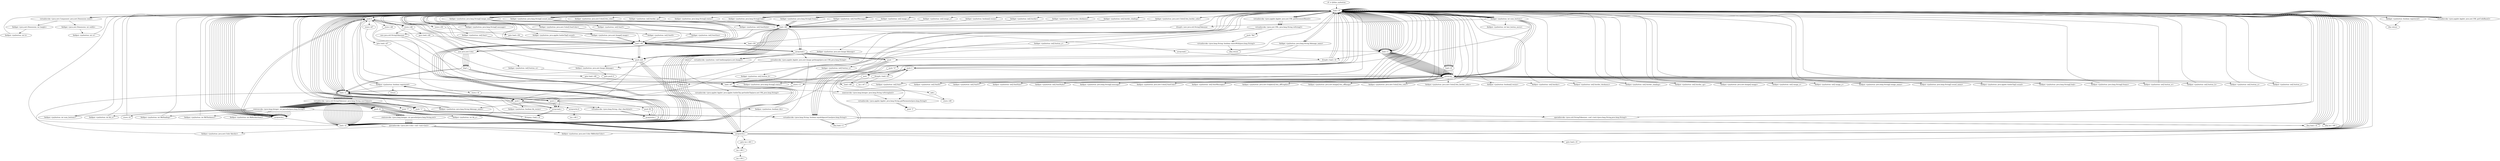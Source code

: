 digraph "" {
    "r0 := @this: joybutton"
    "load.r r0"
    "r0 := @this: joybutton"->"load.r r0";
    "load.r r0"->"load.r r0";
    "virtualinvoke <java.awt.Component: java.awt.Dimension size()>"
    "load.r r0"->"virtualinvoke <java.awt.Component: java.awt.Dimension size()>";
    "fieldget <java.awt.Dimension: int width>"
    "virtualinvoke <java.awt.Component: java.awt.Dimension size()>"->"fieldget <java.awt.Dimension: int width>";
    "fieldput <joybutton: int w>"
    "fieldget <java.awt.Dimension: int width>"->"fieldput <joybutton: int w>";
    "fieldput <joybutton: int w>"->"load.r r0";
    "load.r r0"->"load.r r0";
    "load.r r0"->"virtualinvoke <java.awt.Component: java.awt.Dimension size()>";
    "fieldget <java.awt.Dimension: int height>"
    "virtualinvoke <java.awt.Component: java.awt.Dimension size()>"->"fieldget <java.awt.Dimension: int height>";
    "fieldput <joybutton: int h>"
    "fieldget <java.awt.Dimension: int height>"->"fieldput <joybutton: int h>";
    "fieldput <joybutton: int h>"->"load.r r0";
    "push 0"
    "load.r r0"->"push 0";
    "fieldput <joybutton: boolean registered>"
    "push 0"->"fieldput <joybutton: boolean registered>";
    "fieldput <joybutton: boolean registered>"->"push 0";
    "store.i i46"
    "push 0"->"store.i i46";
    "new java.util.StringTokenizer"
    "store.i i46"->"new java.util.StringTokenizer";
    "store.r i1"
    "new java.util.StringTokenizer"->"store.r i1";
    "load.r i1"
    "store.r i1"->"load.r i1";
    "load.r i1"->"load.r r0";
    "push \"G\""
    "load.r r0"->"push \"G\"";
    "virtualinvoke <java.applet.Applet: java.lang.String getParameter(java.lang.String)>"
    "push \"G\""->"virtualinvoke <java.applet.Applet: java.lang.String getParameter(java.lang.String)>";
    "push \"|\""
    "virtualinvoke <java.applet.Applet: java.lang.String getParameter(java.lang.String)>"->"push \"|\"";
    "specialinvoke <java.util.StringTokenizer: void <init>(java.lang.String,java.lang.String)>"
    "push \"|\""->"specialinvoke <java.util.StringTokenizer: void <init>(java.lang.String,java.lang.String)>";
    "specialinvoke <java.util.StringTokenizer: void <init>(java.lang.String,java.lang.String)>"->"load.r r0";
    "load.r r0"->"load.r i1";
    "virtualinvoke <java.util.StringTokenizer: java.lang.String nextToken()>"
    "load.r i1"->"virtualinvoke <java.util.StringTokenizer: java.lang.String nextToken()>";
    "staticinvoke <java.lang.Integer: int parseInt(java.lang.String)>"
    "virtualinvoke <java.util.StringTokenizer: java.lang.String nextToken()>"->"staticinvoke <java.lang.Integer: int parseInt(java.lang.String)>";
    "fieldput <joybutton: int num_buttons>"
    "staticinvoke <java.lang.Integer: int parseInt(java.lang.String)>"->"fieldput <joybutton: int num_buttons>";
    "fieldput <joybutton: int num_buttons>"->"load.r r0";
    "load.r r0"->"load.r i1";
    "load.r i1"->"virtualinvoke <java.util.StringTokenizer: java.lang.String nextToken()>";
    "fieldput <joybutton: java.lang.String bkimage_name>"
    "virtualinvoke <java.util.StringTokenizer: java.lang.String nextToken()>"->"fieldput <joybutton: java.lang.String bkimage_name>";
    "fieldput <joybutton: java.lang.String bkimage_name>"->"load.r r0";
    "new java.awt.Color"
    "load.r r0"->"new java.awt.Color";
    "dup1.r"
    "new java.awt.Color"->"dup1.r";
    "dup1.r"->"load.r i1";
    "load.r i1"->"virtualinvoke <java.util.StringTokenizer: java.lang.String nextToken()>";
    "push 16"
    "virtualinvoke <java.util.StringTokenizer: java.lang.String nextToken()>"->"push 16";
    "staticinvoke <java.lang.Integer: int parseInt(java.lang.String,int)>"
    "push 16"->"staticinvoke <java.lang.Integer: int parseInt(java.lang.String,int)>";
    "specialinvoke <java.awt.Color: void <init>(int)>"
    "staticinvoke <java.lang.Integer: int parseInt(java.lang.String,int)>"->"specialinvoke <java.awt.Color: void <init>(int)>";
    "fieldput <joybutton: java.awt.Color bkcolor>"
    "specialinvoke <java.awt.Color: void <init>(int)>"->"fieldput <joybutton: java.awt.Color bkcolor>";
    "fieldput <joybutton: java.awt.Color bkcolor>"->"load.r i1";
    "load.r i1"->"virtualinvoke <java.util.StringTokenizer: java.lang.String nextToken()>";
    "push \"1\""
    "virtualinvoke <java.util.StringTokenizer: java.lang.String nextToken()>"->"push \"1\"";
    "virtualinvoke <java.lang.String: boolean equalsIgnoreCase(java.lang.String)>"
    "push \"1\""->"virtualinvoke <java.lang.String: boolean equalsIgnoreCase(java.lang.String)>";
    "ifeq load.r i1"
    "virtualinvoke <java.lang.String: boolean equalsIgnoreCase(java.lang.String)>"->"ifeq load.r i1";
    "ifeq load.r i1"->"load.r r0";
    "push 1"
    "load.r r0"->"push 1";
    "fieldput <joybutton: boolean bk_resize>"
    "push 1"->"fieldput <joybutton: boolean bk_resize>";
    "fieldput <joybutton: boolean bk_resize>"->"load.r i1";
    "load.r i1"->"virtualinvoke <java.util.StringTokenizer: java.lang.String nextToken()>";
    "virtualinvoke <java.util.StringTokenizer: java.lang.String nextToken()>"->"push \"1\"";
    "push \"1\""->"virtualinvoke <java.lang.String: boolean equalsIgnoreCase(java.lang.String)>";
    "ifeq load.r r0"
    "virtualinvoke <java.lang.String: boolean equalsIgnoreCase(java.lang.String)>"->"ifeq load.r r0";
    "ifeq load.r r0"->"load.r r0";
    "load.r r0"->"push 1";
    "fieldput <joybutton: boolean tile>"
    "push 1"->"fieldput <joybutton: boolean tile>";
    "fieldput <joybutton: boolean tile>"->"load.r r0";
    "load.r r0"->"load.r i1";
    "load.r i1"->"virtualinvoke <java.util.StringTokenizer: java.lang.String nextToken()>";
    "virtualinvoke <java.util.StringTokenizer: java.lang.String nextToken()>"->"staticinvoke <java.lang.Integer: int parseInt(java.lang.String)>";
    "fieldput <joybutton: int bk_x>"
    "staticinvoke <java.lang.Integer: int parseInt(java.lang.String)>"->"fieldput <joybutton: int bk_x>";
    "fieldput <joybutton: int bk_x>"->"load.r r0";
    "load.r r0"->"load.r i1";
    "load.r i1"->"virtualinvoke <java.util.StringTokenizer: java.lang.String nextToken()>";
    "virtualinvoke <java.util.StringTokenizer: java.lang.String nextToken()>"->"staticinvoke <java.lang.Integer: int parseInt(java.lang.String)>";
    "fieldput <joybutton: int bk_y>"
    "staticinvoke <java.lang.Integer: int parseInt(java.lang.String)>"->"fieldput <joybutton: int bk_y>";
    "fieldput <joybutton: int bk_y>"->"load.r i1";
    "load.r i1"->"virtualinvoke <java.util.StringTokenizer: java.lang.String nextToken()>";
    "push \"7\""
    "virtualinvoke <java.util.StringTokenizer: java.lang.String nextToken()>"->"push \"7\"";
    "push \"7\""->"virtualinvoke <java.lang.String: boolean equalsIgnoreCase(java.lang.String)>";
    "virtualinvoke <java.lang.String: boolean equalsIgnoreCase(java.lang.String)>"->"ifeq load.r i1";
    "ifeq load.r i1"->"load.r r0";
    "load.r r0"->"push 1";
    "push 1"->"fieldput <joybutton: boolean registered>";
    "fieldput <joybutton: boolean registered>"->"load.r i1";
    "load.r i1"->"virtualinvoke <java.util.StringTokenizer: java.lang.String nextToken()>";
    "virtualinvoke <java.util.StringTokenizer: java.lang.String nextToken()>"->"staticinvoke <java.lang.Integer: int parseInt(java.lang.String)>";
    "store.i i0"
    "staticinvoke <java.lang.Integer: int parseInt(java.lang.String)>"->"store.i i0";
    "store.i i0"->"load.r r0";
    "load.r r0"->"load.r i1";
    "load.r i1"->"virtualinvoke <java.util.StringTokenizer: java.lang.String nextToken()>";
    "virtualinvoke <java.util.StringTokenizer: java.lang.String nextToken()>"->"staticinvoke <java.lang.Integer: int parseInt(java.lang.String)>";
    "fieldput <joybutton: int BkShading>"
    "staticinvoke <java.lang.Integer: int parseInt(java.lang.String)>"->"fieldput <joybutton: int BkShading>";
    "fieldput <joybutton: int BkShading>"->"load.r r0";
    "load.r r0"->"load.r i1";
    "load.r i1"->"virtualinvoke <java.util.StringTokenizer: java.lang.String nextToken()>";
    "virtualinvoke <java.util.StringTokenizer: java.lang.String nextToken()>"->"staticinvoke <java.lang.Integer: int parseInt(java.lang.String)>";
    "fieldput <joybutton: int BkThickness>"
    "staticinvoke <java.lang.Integer: int parseInt(java.lang.String)>"->"fieldput <joybutton: int BkThickness>";
    "fieldput <joybutton: int BkThickness>"->"load.r r0";
    "load.r r0"->"new java.awt.Color";
    "new java.awt.Color"->"dup1.r";
    "dup1.r"->"load.r i1";
    "load.r i1"->"virtualinvoke <java.util.StringTokenizer: java.lang.String nextToken()>";
    "virtualinvoke <java.util.StringTokenizer: java.lang.String nextToken()>"->"push 16";
    "push 16"->"staticinvoke <java.lang.Integer: int parseInt(java.lang.String,int)>";
    "staticinvoke <java.lang.Integer: int parseInt(java.lang.String,int)>"->"specialinvoke <java.awt.Color: void <init>(int)>";
    "fieldput <joybutton: java.awt.Color BkBorderColor>"
    "specialinvoke <java.awt.Color: void <init>(int)>"->"fieldput <joybutton: java.awt.Color BkBorderColor>";
    "fieldput <joybutton: java.awt.Color BkBorderColor>"->"load.r r0";
    "load.r r0"->"load.r i1";
    "load.r i1"->"virtualinvoke <java.util.StringTokenizer: java.lang.String nextToken()>";
    "virtualinvoke <java.util.StringTokenizer: java.lang.String nextToken()>"->"staticinvoke <java.lang.Integer: int parseInt(java.lang.String)>";
    "fieldput <joybutton: int BkBorderState>"
    "staticinvoke <java.lang.Integer: int parseInt(java.lang.String)>"->"fieldput <joybutton: int BkBorderState>";
    "fieldput <joybutton: int BkBorderState>"->"load.r r0";
    "fieldget <joybutton: int num_buttons>"
    "load.r r0"->"fieldget <joybutton: int num_buttons>";
    "push 3"
    "fieldget <joybutton: int num_buttons>"->"push 3";
    "mul.i"
    "push 3"->"mul.i";
    "store.i i1"
    "mul.i"->"store.i i1";
    "store.i i1"->"load.r r0";
    "load.i i0"
    "load.r r0"->"load.i i0";
    "newarray"
    "load.i i0"->"newarray";
    "fieldput <joybutton: int[] font>"
    "newarray"->"fieldput <joybutton: int[] font>";
    "fieldput <joybutton: int[] font>"->"load.r r0";
    "load.r r0"->"load.i i0";
    "load.i i0"->"newarray";
    "fieldput <joybutton: int[] fontX>"
    "newarray"->"fieldput <joybutton: int[] fontX>";
    "fieldput <joybutton: int[] fontX>"->"load.r r0";
    "load.r r0"->"load.i i0";
    "load.i i0"->"newarray";
    "fieldput <joybutton: int[] fontY>"
    "newarray"->"fieldput <joybutton: int[] fontY>";
    "fieldput <joybutton: int[] fontY>"->"load.r r0";
    "load.r r0"->"load.i i0";
    "load.i i0"->"newarray";
    "fieldput <joybutton: int[] fontSize>"
    "newarray"->"fieldput <joybutton: int[] fontSize>";
    "fieldput <joybutton: int[] fontSize>"->"load.r r0";
    "load.r r0"->"load.i i0";
    "load.i i0"->"newarray";
    "fieldput <joybutton: int[] fontStyle>"
    "newarray"->"fieldput <joybutton: int[] fontStyle>";
    "fieldput <joybutton: int[] fontStyle>"->"load.r r0";
    "load.r r0"->"load.i i0";
    "load.i i0"->"newarray";
    "fieldput <joybutton: java.lang.String[] message>"
    "newarray"->"fieldput <joybutton: java.lang.String[] message>";
    "fieldput <joybutton: java.lang.String[] message>"->"load.r r0";
    "load.r r0"->"load.i i0";
    "load.i i0"->"newarray";
    "fieldput <joybutton: java.awt.Color[] fontColor>"
    "newarray"->"fieldput <joybutton: java.awt.Color[] fontColor>";
    "fieldput <joybutton: java.awt.Color[] fontColor>"->"load.r r0";
    "load.i i1"
    "load.r r0"->"load.i i1";
    "load.i i1"->"newarray";
    "fieldput <joybutton: int[] fontMessages>"
    "newarray"->"fieldput <joybutton: int[] fontMessages>";
    "fieldput <joybutton: int[] fontMessages>"->"load.r r0";
    "load.r r0"->"load.r r0";
    "load.r r0"->"fieldget <joybutton: int num_buttons>";
    "fieldput <joybutton: int last_button_move>"
    "fieldget <joybutton: int num_buttons>"->"fieldput <joybutton: int last_button_move>";
    "fieldput <joybutton: int last_button_move>"->"load.r r0";
    "load.r r0"->"load.i i1";
    "load.i i1"->"newarray";
    "fieldput <joybutton: java.awt.Graphics[] btn_offGraphics>"
    "newarray"->"fieldput <joybutton: java.awt.Graphics[] btn_offGraphics>";
    "fieldput <joybutton: java.awt.Graphics[] btn_offGraphics>"->"load.r r0";
    "load.r r0"->"load.i i1";
    "load.i i1"->"newarray";
    "fieldput <joybutton: java.awt.Image[] btn_offImage>"
    "newarray"->"fieldput <joybutton: java.awt.Image[] btn_offImage>";
    "fieldput <joybutton: java.awt.Image[] btn_offImage>"->"load.r r0";
    "load.r r0"->"load.i i1";
    "load.i i1"->"newarray";
    "fieldput <joybutton: java.awt.Color[] btn_color>"
    "newarray"->"fieldput <joybutton: java.awt.Color[] btn_color>";
    "fieldput <joybutton: java.awt.Color[] btn_color>"->"load.r r0";
    "load.r r0"->"load.i i1";
    "load.i i1"->"newarray";
    "fieldput <joybutton: java.awt.Color[] btn_border_color>"
    "newarray"->"fieldput <joybutton: java.awt.Color[] btn_border_color>";
    "fieldput <joybutton: java.awt.Color[] btn_border_color>"->"load.r r0";
    "load.r r0"->"load.i i1";
    "load.i i1"->"newarray";
    "fieldput <joybutton: boolean[] resize>"
    "newarray"->"fieldput <joybutton: boolean[] resize>";
    "fieldput <joybutton: boolean[] resize>"->"load.r r0";
    "load.r r0"->"load.i i1";
    "load.i i1"->"newarray";
    "fieldput <joybutton: int[] border>"
    "newarray"->"fieldput <joybutton: int[] border>";
    "fieldput <joybutton: int[] border>"->"load.r r0";
    "load.r r0"->"load.i i1";
    "load.i i1"->"newarray";
    "fieldput <joybutton: int[] border_thickness>"
    "newarray"->"fieldput <joybutton: int[] border_thickness>";
    "fieldput <joybutton: int[] border_thickness>"->"load.r r0";
    "load.r r0"->"load.i i1";
    "load.i i1"->"newarray";
    "fieldput <joybutton: int[] border_shading>"
    "newarray"->"fieldput <joybutton: int[] border_shading>";
    "fieldput <joybutton: int[] border_shading>"->"load.r r0";
    "load.r r0"->"load.i i1";
    "load.i i1"->"newarray";
    "fieldput <joybutton: int[] border_up>"
    "newarray"->"fieldput <joybutton: int[] border_up>";
    "fieldput <joybutton: int[] border_up>"->"load.r r0";
    "load.r r0"->"load.i i1";
    "load.i i1"->"newarray";
    "fieldput <joybutton: java.awt.Image[] image>"
    "newarray"->"fieldput <joybutton: java.awt.Image[] image>";
    "fieldput <joybutton: java.awt.Image[] image>"->"load.r r0";
    "load.r r0"->"load.i i1";
    "load.i i1"->"newarray";
    "fieldput <joybutton: int[] image_x>"
    "newarray"->"fieldput <joybutton: int[] image_x>";
    "fieldput <joybutton: int[] image_x>"->"load.r r0";
    "load.r r0"->"load.i i1";
    "load.i i1"->"newarray";
    "fieldput <joybutton: int[] image_y>"
    "newarray"->"fieldput <joybutton: int[] image_y>";
    "fieldput <joybutton: int[] image_y>"->"load.r r0";
    "load.r r0"->"load.i i1";
    "load.i i1"->"newarray";
    "fieldput <joybutton: java.lang.String[] image_name>"
    "newarray"->"fieldput <joybutton: java.lang.String[] image_name>";
    "fieldput <joybutton: java.lang.String[] image_name>"->"load.r r0";
    "load.r r0"->"load.i i1";
    "load.i i1"->"newarray";
    "fieldput <joybutton: java.lang.String[] sound_name>"
    "newarray"->"fieldput <joybutton: java.lang.String[] sound_name>";
    "fieldput <joybutton: java.lang.String[] sound_name>"->"load.r r0";
    "load.r r0"->"load.i i1";
    "load.i i1"->"newarray";
    "fieldput <joybutton: java.applet.AudioClip[] sound>"
    "newarray"->"fieldput <joybutton: java.applet.AudioClip[] sound>";
    "fieldput <joybutton: java.applet.AudioClip[] sound>"->"load.r r0";
    "load.r r0"->"load.i i1";
    "load.i i1"->"newarray";
    "fieldput <joybutton: java.lang.String[] link>"
    "newarray"->"fieldput <joybutton: java.lang.String[] link>";
    "fieldput <joybutton: java.lang.String[] link>"->"load.r r0";
    "load.r r0"->"load.i i1";
    "load.i i1"->"newarray";
    "fieldput <joybutton: java.lang.String[] frame>"
    "newarray"->"fieldput <joybutton: java.lang.String[] frame>";
    "fieldput <joybutton: java.lang.String[] frame>"->"load.r r0";
    "load.r r0"->"load.r r0";
    "load.r r0"->"fieldget <joybutton: int num_buttons>";
    "fieldget <joybutton: int num_buttons>"->"newarray";
    "fieldput <joybutton: int[] button_w>"
    "newarray"->"fieldput <joybutton: int[] button_w>";
    "fieldput <joybutton: int[] button_w>"->"load.r r0";
    "load.r r0"->"load.r r0";
    "load.r r0"->"fieldget <joybutton: int num_buttons>";
    "fieldget <joybutton: int num_buttons>"->"newarray";
    "fieldput <joybutton: int[] button_h>"
    "newarray"->"fieldput <joybutton: int[] button_h>";
    "fieldput <joybutton: int[] button_h>"->"load.r r0";
    "load.r r0"->"load.r r0";
    "load.r r0"->"fieldget <joybutton: int num_buttons>";
    "fieldget <joybutton: int num_buttons>"->"newarray";
    "fieldput <joybutton: int[] button_x>"
    "newarray"->"fieldput <joybutton: int[] button_x>";
    "fieldput <joybutton: int[] button_x>"->"load.r r0";
    "load.r r0"->"load.r r0";
    "load.r r0"->"fieldget <joybutton: int num_buttons>";
    "fieldget <joybutton: int num_buttons>"->"newarray";
    "fieldput <joybutton: int[] button_y>"
    "newarray"->"fieldput <joybutton: int[] button_y>";
    "fieldput <joybutton: int[] button_y>"->"load.r r0";
    "load.r r0"->"load.i i1";
    "load.i i1"->"newarray";
    "fieldput <joybutton: java.lang.String[] status>"
    "newarray"->"fieldput <joybutton: java.lang.String[] status>";
    "fieldput <joybutton: java.lang.String[] status>"->"push 0";
    "store.i i47"
    "push 0"->"store.i i47";
    "goto load.i i47"
    "store.i i47"->"goto load.i i47";
    "load.i i47"
    "goto load.i i47"->"load.i i47";
    "load.i i47"->"load.r r0";
    "load.r r0"->"fieldget <joybutton: int num_buttons>";
    "ifcmplt.i new java.util.StringTokenizer"
    "fieldget <joybutton: int num_buttons>"->"ifcmplt.i new java.util.StringTokenizer";
    "ifcmplt.i new java.util.StringTokenizer"->"load.r r0";
    "fieldget <joybutton: java.lang.String bkimage_name>"
    "load.r r0"->"fieldget <joybutton: java.lang.String bkimage_name>";
    "push \" \""
    "fieldget <joybutton: java.lang.String bkimage_name>"->"push \" \"";
    "push \" \""->"virtualinvoke <java.lang.String: boolean equalsIgnoreCase(java.lang.String)>";
    "virtualinvoke <java.lang.String: boolean equalsIgnoreCase(java.lang.String)>"->"ifeq load.r r0";
    "ifeq load.r r0"->"load.r r0";
    "push null"
    "load.r r0"->"push null";
    "push null"->"fieldput <joybutton: java.lang.String bkimage_name>";
    "fieldput <joybutton: java.lang.String bkimage_name>"->"load.r r0";
    "load.r r0"->"push null";
    "fieldput <joybutton: java.awt.Image bkimage>"
    "push null"->"fieldput <joybutton: java.awt.Image bkimage>";
    "goto push 0"
    "fieldput <joybutton: java.awt.Image bkimage>"->"goto push 0";
    "goto push 0"->"push 0";
    "push 0"->"store.i i46";
    "goto load.i i46"
    "store.i i46"->"goto load.i i46";
    "load.i i46"
    "goto load.i i46"->"load.i i46";
    "load.i i46"->"load.i i1";
    "ifcmplt.i load.r r0"
    "load.i i1"->"ifcmplt.i load.r r0";
    "ifcmplt.i load.r r0"->"push 3";
    "push 3"->"newarray";
    "newarray"->"store.r i1";
    "store.r i1"->"load.r i1";
    "load.r i1"->"push 0";
    "push 0"->"load.r r0";
    "virtualinvoke <java.applet.Applet: java.net.URL getDocumentBase()>"
    "load.r r0"->"virtualinvoke <java.applet.Applet: java.net.URL getDocumentBase()>";
    "virtualinvoke <java.net.URL: java.lang.String toString()>"
    "virtualinvoke <java.applet.Applet: java.net.URL getDocumentBase()>"->"virtualinvoke <java.net.URL: java.lang.String toString()>";
    "virtualinvoke <java.net.URL: java.lang.String toString()>"->"push 1";
    "virtualinvoke <java.lang.String: char charAt(int)>"
    "push 1"->"virtualinvoke <java.lang.String: char charAt(int)>";
    "arraywrite.c"
    "virtualinvoke <java.lang.String: char charAt(int)>"->"arraywrite.c";
    "arraywrite.c"->"load.r i1";
    "load.r i1"->"push 1";
    "push 1"->"load.r r0";
    "load.r r0"->"virtualinvoke <java.applet.Applet: java.net.URL getDocumentBase()>";
    "virtualinvoke <java.applet.Applet: java.net.URL getDocumentBase()>"->"virtualinvoke <java.net.URL: java.lang.String toString()>";
    "push 2"
    "virtualinvoke <java.net.URL: java.lang.String toString()>"->"push 2";
    "push 2"->"virtualinvoke <java.lang.String: char charAt(int)>";
    "virtualinvoke <java.lang.String: char charAt(int)>"->"arraywrite.c";
    "arraywrite.c"->"load.r i1";
    "load.r i1"->"push 2";
    "push 58"
    "push 2"->"push 58";
    "push 58"->"arraywrite.c";
    "arraywrite.c"->"load.r i1";
    "load.r i1"->"push 0";
    "arrayread.c"
    "push 0"->"arrayread.c";
    "arrayread.c"->"load.r i1";
    "load.r i1"->"push 2";
    "push 2"->"arrayread.c";
    "ifcmpeq.c load.r r0"
    "arrayread.c"->"ifcmpeq.c load.r r0";
    "ifcmpeq.c load.r r0"->"load.r i1";
    "load.r i1"->"push 1";
    "push 1"->"arrayread.c";
    "arrayread.c"->"load.r i1";
    "load.r i1"->"push 2";
    "push 2"->"arrayread.c";
    "arrayread.c"->"ifcmpeq.c load.r r0";
    "ifcmpeq.c load.r r0"->"load.r r0";
    "load.r r0"->"virtualinvoke <java.applet.Applet: java.net.URL getDocumentBase()>";
    "virtualinvoke <java.applet.Applet: java.net.URL getDocumentBase()>"->"virtualinvoke <java.net.URL: java.lang.String toString()>";
    "push \"file\""
    "virtualinvoke <java.net.URL: java.lang.String toString()>"->"push \"file\"";
    "virtualinvoke <java.lang.String: boolean startsWith(java.lang.String)>"
    "push \"file\""->"virtualinvoke <java.lang.String: boolean startsWith(java.lang.String)>";
    "ifeq return"
    "virtualinvoke <java.lang.String: boolean startsWith(java.lang.String)>"->"ifeq return";
    "ifeq return"->"load.r r0";
    "fieldget <joybutton: boolean registered>"
    "load.r r0"->"fieldget <joybutton: boolean registered>";
    "ifne return"
    "fieldget <joybutton: boolean registered>"->"ifne return";
    "ifne return"->"load.r r0";
    "load.r r0"->"push 1";
    "push 1"->"fieldput <joybutton: boolean registered>";
    "return"
    "fieldput <joybutton: boolean registered>"->"return";
    "ifcmplt.i load.r r0"->"load.r r0";
    "fieldget <joybutton: java.lang.String[] image_name>"
    "load.r r0"->"fieldget <joybutton: java.lang.String[] image_name>";
    "fieldget <joybutton: java.lang.String[] image_name>"->"load.i i46";
    "arrayread.r"
    "load.i i46"->"arrayread.r";
    "arrayread.r"->"push \" \"";
    "push \" \""->"virtualinvoke <java.lang.String: boolean equalsIgnoreCase(java.lang.String)>";
    "virtualinvoke <java.lang.String: boolean equalsIgnoreCase(java.lang.String)>"->"ifeq load.r r0";
    "ifeq load.r r0"->"load.r r0";
    "load.r r0"->"fieldget <joybutton: java.lang.String[] image_name>";
    "fieldget <joybutton: java.lang.String[] image_name>"->"load.i i46";
    "load.i i46"->"push null";
    "arraywrite.r"
    "push null"->"arraywrite.r";
    "goto load.r r0"
    "arraywrite.r"->"goto load.r r0";
    "goto load.r r0"->"load.r r0";
    "fieldget <joybutton: java.lang.String[] sound_name>"
    "load.r r0"->"fieldget <joybutton: java.lang.String[] sound_name>";
    "fieldget <joybutton: java.lang.String[] sound_name>"->"load.i i46";
    "load.i i46"->"arrayread.r";
    "arrayread.r"->"push \" \"";
    "push \" \""->"virtualinvoke <java.lang.String: boolean equalsIgnoreCase(java.lang.String)>";
    "virtualinvoke <java.lang.String: boolean equalsIgnoreCase(java.lang.String)>"->"ifeq load.r r0";
    "ifeq load.r r0"->"load.r r0";
    "load.r r0"->"fieldget <joybutton: java.lang.String[] sound_name>";
    "fieldget <joybutton: java.lang.String[] sound_name>"->"load.i i46";
    "load.i i46"->"push null";
    "push null"->"arraywrite.r";
    "goto inc.i i46 1"
    "arraywrite.r"->"goto inc.i i46 1";
    "inc.i i46 1"
    "goto inc.i i46 1"->"inc.i i46 1";
    "ifeq load.r r0"->"load.r r0";
    "fieldget <joybutton: java.applet.AudioClip[] sound>"
    "load.r r0"->"fieldget <joybutton: java.applet.AudioClip[] sound>";
    "fieldget <joybutton: java.applet.AudioClip[] sound>"->"load.i i46";
    "load.i i46"->"load.r r0";
    "load.r r0"->"load.r r0";
    "virtualinvoke <java.applet.Applet: java.net.URL getCodeBase()>"
    "load.r r0"->"virtualinvoke <java.applet.Applet: java.net.URL getCodeBase()>";
    "virtualinvoke <java.applet.Applet: java.net.URL getCodeBase()>"->"load.r r0";
    "load.r r0"->"fieldget <joybutton: java.lang.String[] sound_name>";
    "fieldget <joybutton: java.lang.String[] sound_name>"->"load.i i46";
    "load.i i46"->"arrayread.r";
    "virtualinvoke <java.applet.Applet: java.applet.AudioClip getAudioClip(java.net.URL,java.lang.String)>"
    "arrayread.r"->"virtualinvoke <java.applet.Applet: java.applet.AudioClip getAudioClip(java.net.URL,java.lang.String)>";
    "virtualinvoke <java.applet.Applet: java.applet.AudioClip getAudioClip(java.net.URL,java.lang.String)>"->"arraywrite.r";
    "ifeq load.r r0"->"load.r r0";
    "fieldget <joybutton: java.awt.Image[] image>"
    "load.r r0"->"fieldget <joybutton: java.awt.Image[] image>";
    "fieldget <joybutton: java.awt.Image[] image>"->"load.i i46";
    "load.i i46"->"load.r r0";
    "load.r r0"->"load.r r0";
    "load.r r0"->"virtualinvoke <java.applet.Applet: java.net.URL getCodeBase()>";
    "virtualinvoke <java.applet.Applet: java.net.URL getCodeBase()>"->"load.r r0";
    "load.r r0"->"fieldget <joybutton: java.lang.String[] image_name>";
    "fieldget <joybutton: java.lang.String[] image_name>"->"load.i i46";
    "load.i i46"->"arrayread.r";
    "virtualinvoke <java.applet.Applet: java.awt.Image getImage(java.net.URL,java.lang.String)>"
    "arrayread.r"->"virtualinvoke <java.applet.Applet: java.awt.Image getImage(java.net.URL,java.lang.String)>";
    "virtualinvoke <java.applet.Applet: java.awt.Image getImage(java.net.URL,java.lang.String)>"->"arraywrite.r";
    "arraywrite.r"->"load.r r0";
    "load.r r0"->"load.r r0";
    "load.r r0"->"fieldget <joybutton: java.awt.Image[] image>";
    "fieldget <joybutton: java.awt.Image[] image>"->"load.i i46";
    "load.i i46"->"arrayread.r";
    "virtualinvoke <joybutton: void loadimage(java.awt.Image)>"
    "arrayread.r"->"virtualinvoke <joybutton: void loadimage(java.awt.Image)>";
    "ifeq load.r r0"->"load.r r0";
    "load.r r0"->"load.r r0";
    "load.r r0"->"load.r r0";
    "load.r r0"->"virtualinvoke <java.applet.Applet: java.net.URL getCodeBase()>";
    "virtualinvoke <java.applet.Applet: java.net.URL getCodeBase()>"->"load.r r0";
    "load.r r0"->"fieldget <joybutton: java.lang.String bkimage_name>";
    "fieldget <joybutton: java.lang.String bkimage_name>"->"virtualinvoke <java.applet.Applet: java.awt.Image getImage(java.net.URL,java.lang.String)>";
    "virtualinvoke <java.applet.Applet: java.awt.Image getImage(java.net.URL,java.lang.String)>"->"fieldput <joybutton: java.awt.Image bkimage>";
    "fieldput <joybutton: java.awt.Image bkimage>"->"load.r r0";
    "load.r r0"->"load.r r0";
    "fieldget <joybutton: java.awt.Image bkimage>"
    "load.r r0"->"fieldget <joybutton: java.awt.Image bkimage>";
    "fieldget <joybutton: java.awt.Image bkimage>"->"virtualinvoke <joybutton: void loadimage(java.awt.Image)>";
    "ifcmplt.i new java.util.StringTokenizer"->"new java.util.StringTokenizer";
    "store.r i0"
    "new java.util.StringTokenizer"->"store.r i0";
    "load.r i0"
    "store.r i0"->"load.r i0";
    "load.r i0"->"load.r r0";
    "load.r r0"->"load.i i47";
    "staticinvoke <java.lang.Integer: java.lang.String toString(int)>"
    "load.i i47"->"staticinvoke <java.lang.Integer: java.lang.String toString(int)>";
    "staticinvoke <java.lang.Integer: java.lang.String toString(int)>"->"virtualinvoke <java.applet.Applet: java.lang.String getParameter(java.lang.String)>";
    "virtualinvoke <java.applet.Applet: java.lang.String getParameter(java.lang.String)>"->"push \"|\"";
    "push \"|\""->"specialinvoke <java.util.StringTokenizer: void <init>(java.lang.String,java.lang.String)>";
    "specialinvoke <java.util.StringTokenizer: void <init>(java.lang.String,java.lang.String)>"->"load.r r0";
    "fieldget <joybutton: int[] button_x>"
    "load.r r0"->"fieldget <joybutton: int[] button_x>";
    "fieldget <joybutton: int[] button_x>"->"load.i i47";
    "load.i i47"->"load.r i0";
    "load.r i0"->"virtualinvoke <java.util.StringTokenizer: java.lang.String nextToken()>";
    "virtualinvoke <java.util.StringTokenizer: java.lang.String nextToken()>"->"staticinvoke <java.lang.Integer: int parseInt(java.lang.String)>";
    "arraywrite.i"
    "staticinvoke <java.lang.Integer: int parseInt(java.lang.String)>"->"arraywrite.i";
    "arraywrite.i"->"load.r r0";
    "fieldget <joybutton: int[] button_y>"
    "load.r r0"->"fieldget <joybutton: int[] button_y>";
    "fieldget <joybutton: int[] button_y>"->"load.i i47";
    "load.i i47"->"load.r i0";
    "load.r i0"->"virtualinvoke <java.util.StringTokenizer: java.lang.String nextToken()>";
    "virtualinvoke <java.util.StringTokenizer: java.lang.String nextToken()>"->"staticinvoke <java.lang.Integer: int parseInt(java.lang.String)>";
    "staticinvoke <java.lang.Integer: int parseInt(java.lang.String)>"->"arraywrite.i";
    "arraywrite.i"->"load.r r0";
    "fieldget <joybutton: int[] button_w>"
    "load.r r0"->"fieldget <joybutton: int[] button_w>";
    "fieldget <joybutton: int[] button_w>"->"load.i i47";
    "load.i i47"->"load.r i0";
    "load.r i0"->"virtualinvoke <java.util.StringTokenizer: java.lang.String nextToken()>";
    "virtualinvoke <java.util.StringTokenizer: java.lang.String nextToken()>"->"staticinvoke <java.lang.Integer: int parseInt(java.lang.String)>";
    "staticinvoke <java.lang.Integer: int parseInt(java.lang.String)>"->"arraywrite.i";
    "arraywrite.i"->"load.r r0";
    "fieldget <joybutton: int[] button_h>"
    "load.r r0"->"fieldget <joybutton: int[] button_h>";
    "fieldget <joybutton: int[] button_h>"->"load.i i47";
    "load.i i47"->"load.r i0";
    "load.r i0"->"virtualinvoke <java.util.StringTokenizer: java.lang.String nextToken()>";
    "virtualinvoke <java.util.StringTokenizer: java.lang.String nextToken()>"->"staticinvoke <java.lang.Integer: int parseInt(java.lang.String)>";
    "staticinvoke <java.lang.Integer: int parseInt(java.lang.String)>"->"arraywrite.i";
    "arraywrite.i"->"push 0";
    "store.i i48"
    "push 0"->"store.i i48";
    "goto load.i i48"
    "store.i i48"->"goto load.i i48";
    "load.i i48"
    "goto load.i i48"->"load.i i48";
    "load.i i48"->"push 3";
    "ifcmplt.i load.i i47"
    "push 3"->"ifcmplt.i load.i i47";
    "inc.i i47 1"
    "ifcmplt.i load.i i47"->"inc.i i47 1";
    "ifcmplt.i load.i i47"->"load.i i47";
    "load.i i47"->"push 3";
    "push 3"->"mul.i";
    "mul.i"->"load.i i48";
    "add.i"
    "load.i i48"->"add.i";
    "store.i i49"
    "add.i"->"store.i i49";
    "store.i i49"->"load.r r0";
    "fieldget <joybutton: int[] border>"
    "load.r r0"->"fieldget <joybutton: int[] border>";
    "load.i i49"
    "fieldget <joybutton: int[] border>"->"load.i i49";
    "load.i i49"->"load.r i0";
    "load.r i0"->"virtualinvoke <java.util.StringTokenizer: java.lang.String nextToken()>";
    "virtualinvoke <java.util.StringTokenizer: java.lang.String nextToken()>"->"staticinvoke <java.lang.Integer: int parseInt(java.lang.String)>";
    "staticinvoke <java.lang.Integer: int parseInt(java.lang.String)>"->"arraywrite.i";
    "arraywrite.i"->"load.r r0";
    "fieldget <joybutton: int[] border_thickness>"
    "load.r r0"->"fieldget <joybutton: int[] border_thickness>";
    "fieldget <joybutton: int[] border_thickness>"->"load.i i49";
    "load.i i49"->"load.r i0";
    "load.r i0"->"virtualinvoke <java.util.StringTokenizer: java.lang.String nextToken()>";
    "virtualinvoke <java.util.StringTokenizer: java.lang.String nextToken()>"->"staticinvoke <java.lang.Integer: int parseInt(java.lang.String)>";
    "staticinvoke <java.lang.Integer: int parseInt(java.lang.String)>"->"arraywrite.i";
    "arraywrite.i"->"load.r r0";
    "fieldget <joybutton: int[] border_shading>"
    "load.r r0"->"fieldget <joybutton: int[] border_shading>";
    "fieldget <joybutton: int[] border_shading>"->"load.i i49";
    "load.i i49"->"load.r i0";
    "load.r i0"->"virtualinvoke <java.util.StringTokenizer: java.lang.String nextToken()>";
    "virtualinvoke <java.util.StringTokenizer: java.lang.String nextToken()>"->"staticinvoke <java.lang.Integer: int parseInt(java.lang.String)>";
    "staticinvoke <java.lang.Integer: int parseInt(java.lang.String)>"->"arraywrite.i";
    "arraywrite.i"->"load.r r0";
    "fieldget <joybutton: java.awt.Color[] btn_border_color>"
    "load.r r0"->"fieldget <joybutton: java.awt.Color[] btn_border_color>";
    "fieldget <joybutton: java.awt.Color[] btn_border_color>"->"load.i i49";
    "load.i i49"->"new java.awt.Color";
    "new java.awt.Color"->"dup1.r";
    "dup1.r"->"load.r i0";
    "load.r i0"->"virtualinvoke <java.util.StringTokenizer: java.lang.String nextToken()>";
    "virtualinvoke <java.util.StringTokenizer: java.lang.String nextToken()>"->"push 16";
    "push 16"->"staticinvoke <java.lang.Integer: int parseInt(java.lang.String,int)>";
    "staticinvoke <java.lang.Integer: int parseInt(java.lang.String,int)>"->"specialinvoke <java.awt.Color: void <init>(int)>";
    "specialinvoke <java.awt.Color: void <init>(int)>"->"arraywrite.r";
    "arraywrite.r"->"load.r r0";
    "fieldget <joybutton: java.awt.Color[] btn_color>"
    "load.r r0"->"fieldget <joybutton: java.awt.Color[] btn_color>";
    "fieldget <joybutton: java.awt.Color[] btn_color>"->"load.i i49";
    "load.i i49"->"new java.awt.Color";
    "new java.awt.Color"->"dup1.r";
    "dup1.r"->"load.r i0";
    "load.r i0"->"virtualinvoke <java.util.StringTokenizer: java.lang.String nextToken()>";
    "virtualinvoke <java.util.StringTokenizer: java.lang.String nextToken()>"->"push 16";
    "push 16"->"staticinvoke <java.lang.Integer: int parseInt(java.lang.String,int)>";
    "staticinvoke <java.lang.Integer: int parseInt(java.lang.String,int)>"->"specialinvoke <java.awt.Color: void <init>(int)>";
    "specialinvoke <java.awt.Color: void <init>(int)>"->"arraywrite.r";
    "arraywrite.r"->"load.r r0";
    "fieldget <joybutton: int[] border_up>"
    "load.r r0"->"fieldget <joybutton: int[] border_up>";
    "fieldget <joybutton: int[] border_up>"->"load.i i49";
    "load.i i49"->"load.r i0";
    "load.r i0"->"virtualinvoke <java.util.StringTokenizer: java.lang.String nextToken()>";
    "virtualinvoke <java.util.StringTokenizer: java.lang.String nextToken()>"->"staticinvoke <java.lang.Integer: int parseInt(java.lang.String)>";
    "staticinvoke <java.lang.Integer: int parseInt(java.lang.String)>"->"arraywrite.i";
    "arraywrite.i"->"load.r r0";
    "load.r r0"->"fieldget <joybutton: java.lang.String[] sound_name>";
    "fieldget <joybutton: java.lang.String[] sound_name>"->"load.i i49";
    "load.i i49"->"load.r i0";
    "load.r i0"->"virtualinvoke <java.util.StringTokenizer: java.lang.String nextToken()>";
    "virtualinvoke <java.util.StringTokenizer: java.lang.String nextToken()>"->"arraywrite.r";
    "arraywrite.r"->"load.r r0";
    "fieldget <joybutton: java.lang.String[] status>"
    "load.r r0"->"fieldget <joybutton: java.lang.String[] status>";
    "fieldget <joybutton: java.lang.String[] status>"->"load.i i49";
    "load.i i49"->"load.r i0";
    "load.r i0"->"virtualinvoke <java.util.StringTokenizer: java.lang.String nextToken()>";
    "virtualinvoke <java.util.StringTokenizer: java.lang.String nextToken()>"->"arraywrite.r";
    "arraywrite.r"->"load.r r0";
    "fieldget <joybutton: java.lang.String[] link>"
    "load.r r0"->"fieldget <joybutton: java.lang.String[] link>";
    "fieldget <joybutton: java.lang.String[] link>"->"load.i i49";
    "load.i i49"->"load.r i0";
    "load.r i0"->"virtualinvoke <java.util.StringTokenizer: java.lang.String nextToken()>";
    "virtualinvoke <java.util.StringTokenizer: java.lang.String nextToken()>"->"arraywrite.r";
    "arraywrite.r"->"load.r r0";
    "load.r r0"->"fieldget <joybutton: java.lang.String[] link>";
    "fieldget <joybutton: java.lang.String[] link>"->"load.i i49";
    "load.i i49"->"arrayread.r";
    "arrayread.r"->"push \" \"";
    "push \" \""->"virtualinvoke <java.lang.String: boolean equalsIgnoreCase(java.lang.String)>";
    "virtualinvoke <java.lang.String: boolean equalsIgnoreCase(java.lang.String)>"->"ifeq load.r r0";
    "ifeq load.r r0"->"load.r r0";
    "load.r r0"->"fieldget <joybutton: java.lang.String[] link>";
    "fieldget <joybutton: java.lang.String[] link>"->"load.i i49";
    "load.i i49"->"push null";
    "push null"->"arraywrite.r";
    "arraywrite.r"->"load.r r0";
    "fieldget <joybutton: java.lang.String[] frame>"
    "load.r r0"->"fieldget <joybutton: java.lang.String[] frame>";
    "fieldget <joybutton: java.lang.String[] frame>"->"load.i i49";
    "load.i i49"->"load.r i0";
    "load.r i0"->"virtualinvoke <java.util.StringTokenizer: java.lang.String nextToken()>";
    "virtualinvoke <java.util.StringTokenizer: java.lang.String nextToken()>"->"arraywrite.r";
    "arraywrite.r"->"load.r r0";
    "load.r r0"->"fieldget <joybutton: java.lang.String[] frame>";
    "fieldget <joybutton: java.lang.String[] frame>"->"load.i i49";
    "load.i i49"->"arrayread.r";
    "arrayread.r"->"push \" \"";
    "push \" \""->"virtualinvoke <java.lang.String: boolean equalsIgnoreCase(java.lang.String)>";
    "virtualinvoke <java.lang.String: boolean equalsIgnoreCase(java.lang.String)>"->"ifeq load.r r0";
    "ifeq load.r r0"->"load.r r0";
    "load.r r0"->"fieldget <joybutton: java.lang.String[] frame>";
    "fieldget <joybutton: java.lang.String[] frame>"->"load.i i49";
    "load.i i49"->"push null";
    "push null"->"arraywrite.r";
    "arraywrite.r"->"load.r r0";
    "fieldget <joybutton: int[] fontMessages>"
    "load.r r0"->"fieldget <joybutton: int[] fontMessages>";
    "fieldget <joybutton: int[] fontMessages>"->"load.i i49";
    "load.i i49"->"load.r i0";
    "load.r i0"->"virtualinvoke <java.util.StringTokenizer: java.lang.String nextToken()>";
    "virtualinvoke <java.util.StringTokenizer: java.lang.String nextToken()>"->"staticinvoke <java.lang.Integer: int parseInt(java.lang.String)>";
    "staticinvoke <java.lang.Integer: int parseInt(java.lang.String)>"->"arraywrite.i";
    "arraywrite.i"->"push 0";
    "store.i i50"
    "push 0"->"store.i i50";
    "goto load.i i50"
    "store.i i50"->"goto load.i i50";
    "load.i i50"
    "goto load.i i50"->"load.i i50";
    "load.i i50"->"load.r r0";
    "load.r r0"->"fieldget <joybutton: int[] fontMessages>";
    "fieldget <joybutton: int[] fontMessages>"->"load.i i49";
    "arrayread.i"
    "load.i i49"->"arrayread.i";
    "arrayread.i"->"ifcmplt.i load.r r0";
    "ifcmplt.i load.r r0"->"load.r r0";
    "load.r r0"->"fieldget <joybutton: java.lang.String[] image_name>";
    "fieldget <joybutton: java.lang.String[] image_name>"->"load.i i49";
    "load.i i49"->"load.r i0";
    "load.r i0"->"virtualinvoke <java.util.StringTokenizer: java.lang.String nextToken()>";
    "virtualinvoke <java.util.StringTokenizer: java.lang.String nextToken()>"->"arraywrite.r";
    "arraywrite.r"->"load.r r0";
    "fieldget <joybutton: int[] image_x>"
    "load.r r0"->"fieldget <joybutton: int[] image_x>";
    "fieldget <joybutton: int[] image_x>"->"load.i i49";
    "load.i i49"->"load.r i0";
    "load.r i0"->"virtualinvoke <java.util.StringTokenizer: java.lang.String nextToken()>";
    "virtualinvoke <java.util.StringTokenizer: java.lang.String nextToken()>"->"staticinvoke <java.lang.Integer: int parseInt(java.lang.String)>";
    "staticinvoke <java.lang.Integer: int parseInt(java.lang.String)>"->"arraywrite.i";
    "arraywrite.i"->"load.r r0";
    "fieldget <joybutton: int[] image_y>"
    "load.r r0"->"fieldget <joybutton: int[] image_y>";
    "fieldget <joybutton: int[] image_y>"->"load.i i49";
    "load.i i49"->"load.r i0";
    "load.r i0"->"virtualinvoke <java.util.StringTokenizer: java.lang.String nextToken()>";
    "virtualinvoke <java.util.StringTokenizer: java.lang.String nextToken()>"->"staticinvoke <java.lang.Integer: int parseInt(java.lang.String)>";
    "staticinvoke <java.lang.Integer: int parseInt(java.lang.String)>"->"arraywrite.i";
    "arraywrite.i"->"load.r i0";
    "load.r i0"->"virtualinvoke <java.util.StringTokenizer: java.lang.String nextToken()>";
    "virtualinvoke <java.util.StringTokenizer: java.lang.String nextToken()>"->"push \"1\"";
    "push \"1\""->"virtualinvoke <java.lang.String: boolean equalsIgnoreCase(java.lang.String)>";
    "ifeq inc.i i48 1"
    "virtualinvoke <java.lang.String: boolean equalsIgnoreCase(java.lang.String)>"->"ifeq inc.i i48 1";
    "ifeq inc.i i48 1"->"load.r r0";
    "fieldget <joybutton: boolean[] resize>"
    "load.r r0"->"fieldget <joybutton: boolean[] resize>";
    "fieldget <joybutton: boolean[] resize>"->"load.i i49";
    "load.i i49"->"push 1";
    "arraywrite.b"
    "push 1"->"arraywrite.b";
    "inc.i i48 1"
    "arraywrite.b"->"inc.i i48 1";
    "ifcmplt.i load.r r0"->"load.r r0";
    "fieldget <joybutton: java.awt.Color[] fontColor>"
    "load.r r0"->"fieldget <joybutton: java.awt.Color[] fontColor>";
    "fieldget <joybutton: java.awt.Color[] fontColor>"->"load.i i46";
    "load.i i46"->"new java.awt.Color";
    "new java.awt.Color"->"dup1.r";
    "dup1.r"->"load.r i0";
    "load.r i0"->"virtualinvoke <java.util.StringTokenizer: java.lang.String nextToken()>";
    "virtualinvoke <java.util.StringTokenizer: java.lang.String nextToken()>"->"push 16";
    "push 16"->"staticinvoke <java.lang.Integer: int parseInt(java.lang.String,int)>";
    "staticinvoke <java.lang.Integer: int parseInt(java.lang.String,int)>"->"specialinvoke <java.awt.Color: void <init>(int)>";
    "specialinvoke <java.awt.Color: void <init>(int)>"->"arraywrite.r";
    "arraywrite.r"->"load.r r0";
    "fieldget <joybutton: int[] fontX>"
    "load.r r0"->"fieldget <joybutton: int[] fontX>";
    "fieldget <joybutton: int[] fontX>"->"load.i i46";
    "load.i i46"->"load.r i0";
    "load.r i0"->"virtualinvoke <java.util.StringTokenizer: java.lang.String nextToken()>";
    "virtualinvoke <java.util.StringTokenizer: java.lang.String nextToken()>"->"staticinvoke <java.lang.Integer: int parseInt(java.lang.String)>";
    "staticinvoke <java.lang.Integer: int parseInt(java.lang.String)>"->"arraywrite.i";
    "arraywrite.i"->"load.r r0";
    "fieldget <joybutton: int[] fontY>"
    "load.r r0"->"fieldget <joybutton: int[] fontY>";
    "fieldget <joybutton: int[] fontY>"->"load.i i46";
    "load.i i46"->"load.r i0";
    "load.r i0"->"virtualinvoke <java.util.StringTokenizer: java.lang.String nextToken()>";
    "virtualinvoke <java.util.StringTokenizer: java.lang.String nextToken()>"->"staticinvoke <java.lang.Integer: int parseInt(java.lang.String)>";
    "staticinvoke <java.lang.Integer: int parseInt(java.lang.String)>"->"arraywrite.i";
    "arraywrite.i"->"load.r r0";
    "fieldget <joybutton: int[] fontSize>"
    "load.r r0"->"fieldget <joybutton: int[] fontSize>";
    "fieldget <joybutton: int[] fontSize>"->"load.i i46";
    "load.i i46"->"load.r i0";
    "load.r i0"->"virtualinvoke <java.util.StringTokenizer: java.lang.String nextToken()>";
    "virtualinvoke <java.util.StringTokenizer: java.lang.String nextToken()>"->"staticinvoke <java.lang.Integer: int parseInt(java.lang.String)>";
    "staticinvoke <java.lang.Integer: int parseInt(java.lang.String)>"->"arraywrite.i";
    "arraywrite.i"->"load.r r0";
    "fieldget <joybutton: int[] fontStyle>"
    "load.r r0"->"fieldget <joybutton: int[] fontStyle>";
    "fieldget <joybutton: int[] fontStyle>"->"load.i i46";
    "load.i i46"->"load.r i0";
    "load.r i0"->"virtualinvoke <java.util.StringTokenizer: java.lang.String nextToken()>";
    "virtualinvoke <java.util.StringTokenizer: java.lang.String nextToken()>"->"staticinvoke <java.lang.Integer: int parseInt(java.lang.String)>";
    "staticinvoke <java.lang.Integer: int parseInt(java.lang.String)>"->"arraywrite.i";
    "arraywrite.i"->"load.r r0";
    "fieldget <joybutton: int[] font>"
    "load.r r0"->"fieldget <joybutton: int[] font>";
    "fieldget <joybutton: int[] font>"->"load.i i46";
    "load.i i46"->"load.r i0";
    "load.r i0"->"virtualinvoke <java.util.StringTokenizer: java.lang.String nextToken()>";
    "virtualinvoke <java.util.StringTokenizer: java.lang.String nextToken()>"->"staticinvoke <java.lang.Integer: int parseInt(java.lang.String)>";
    "staticinvoke <java.lang.Integer: int parseInt(java.lang.String)>"->"arraywrite.i";
    "arraywrite.i"->"load.r r0";
    "fieldget <joybutton: java.lang.String[] message>"
    "load.r r0"->"fieldget <joybutton: java.lang.String[] message>";
    "fieldget <joybutton: java.lang.String[] message>"->"load.i i46";
    "load.i i46"->"load.r i0";
    "load.r i0"->"virtualinvoke <java.util.StringTokenizer: java.lang.String nextToken()>";
    "virtualinvoke <java.util.StringTokenizer: java.lang.String nextToken()>"->"arraywrite.r";
    "arraywrite.r"->"inc.i i46 1";
    "inc.i i50 1"
    "inc.i i46 1"->"inc.i i50 1";
}
